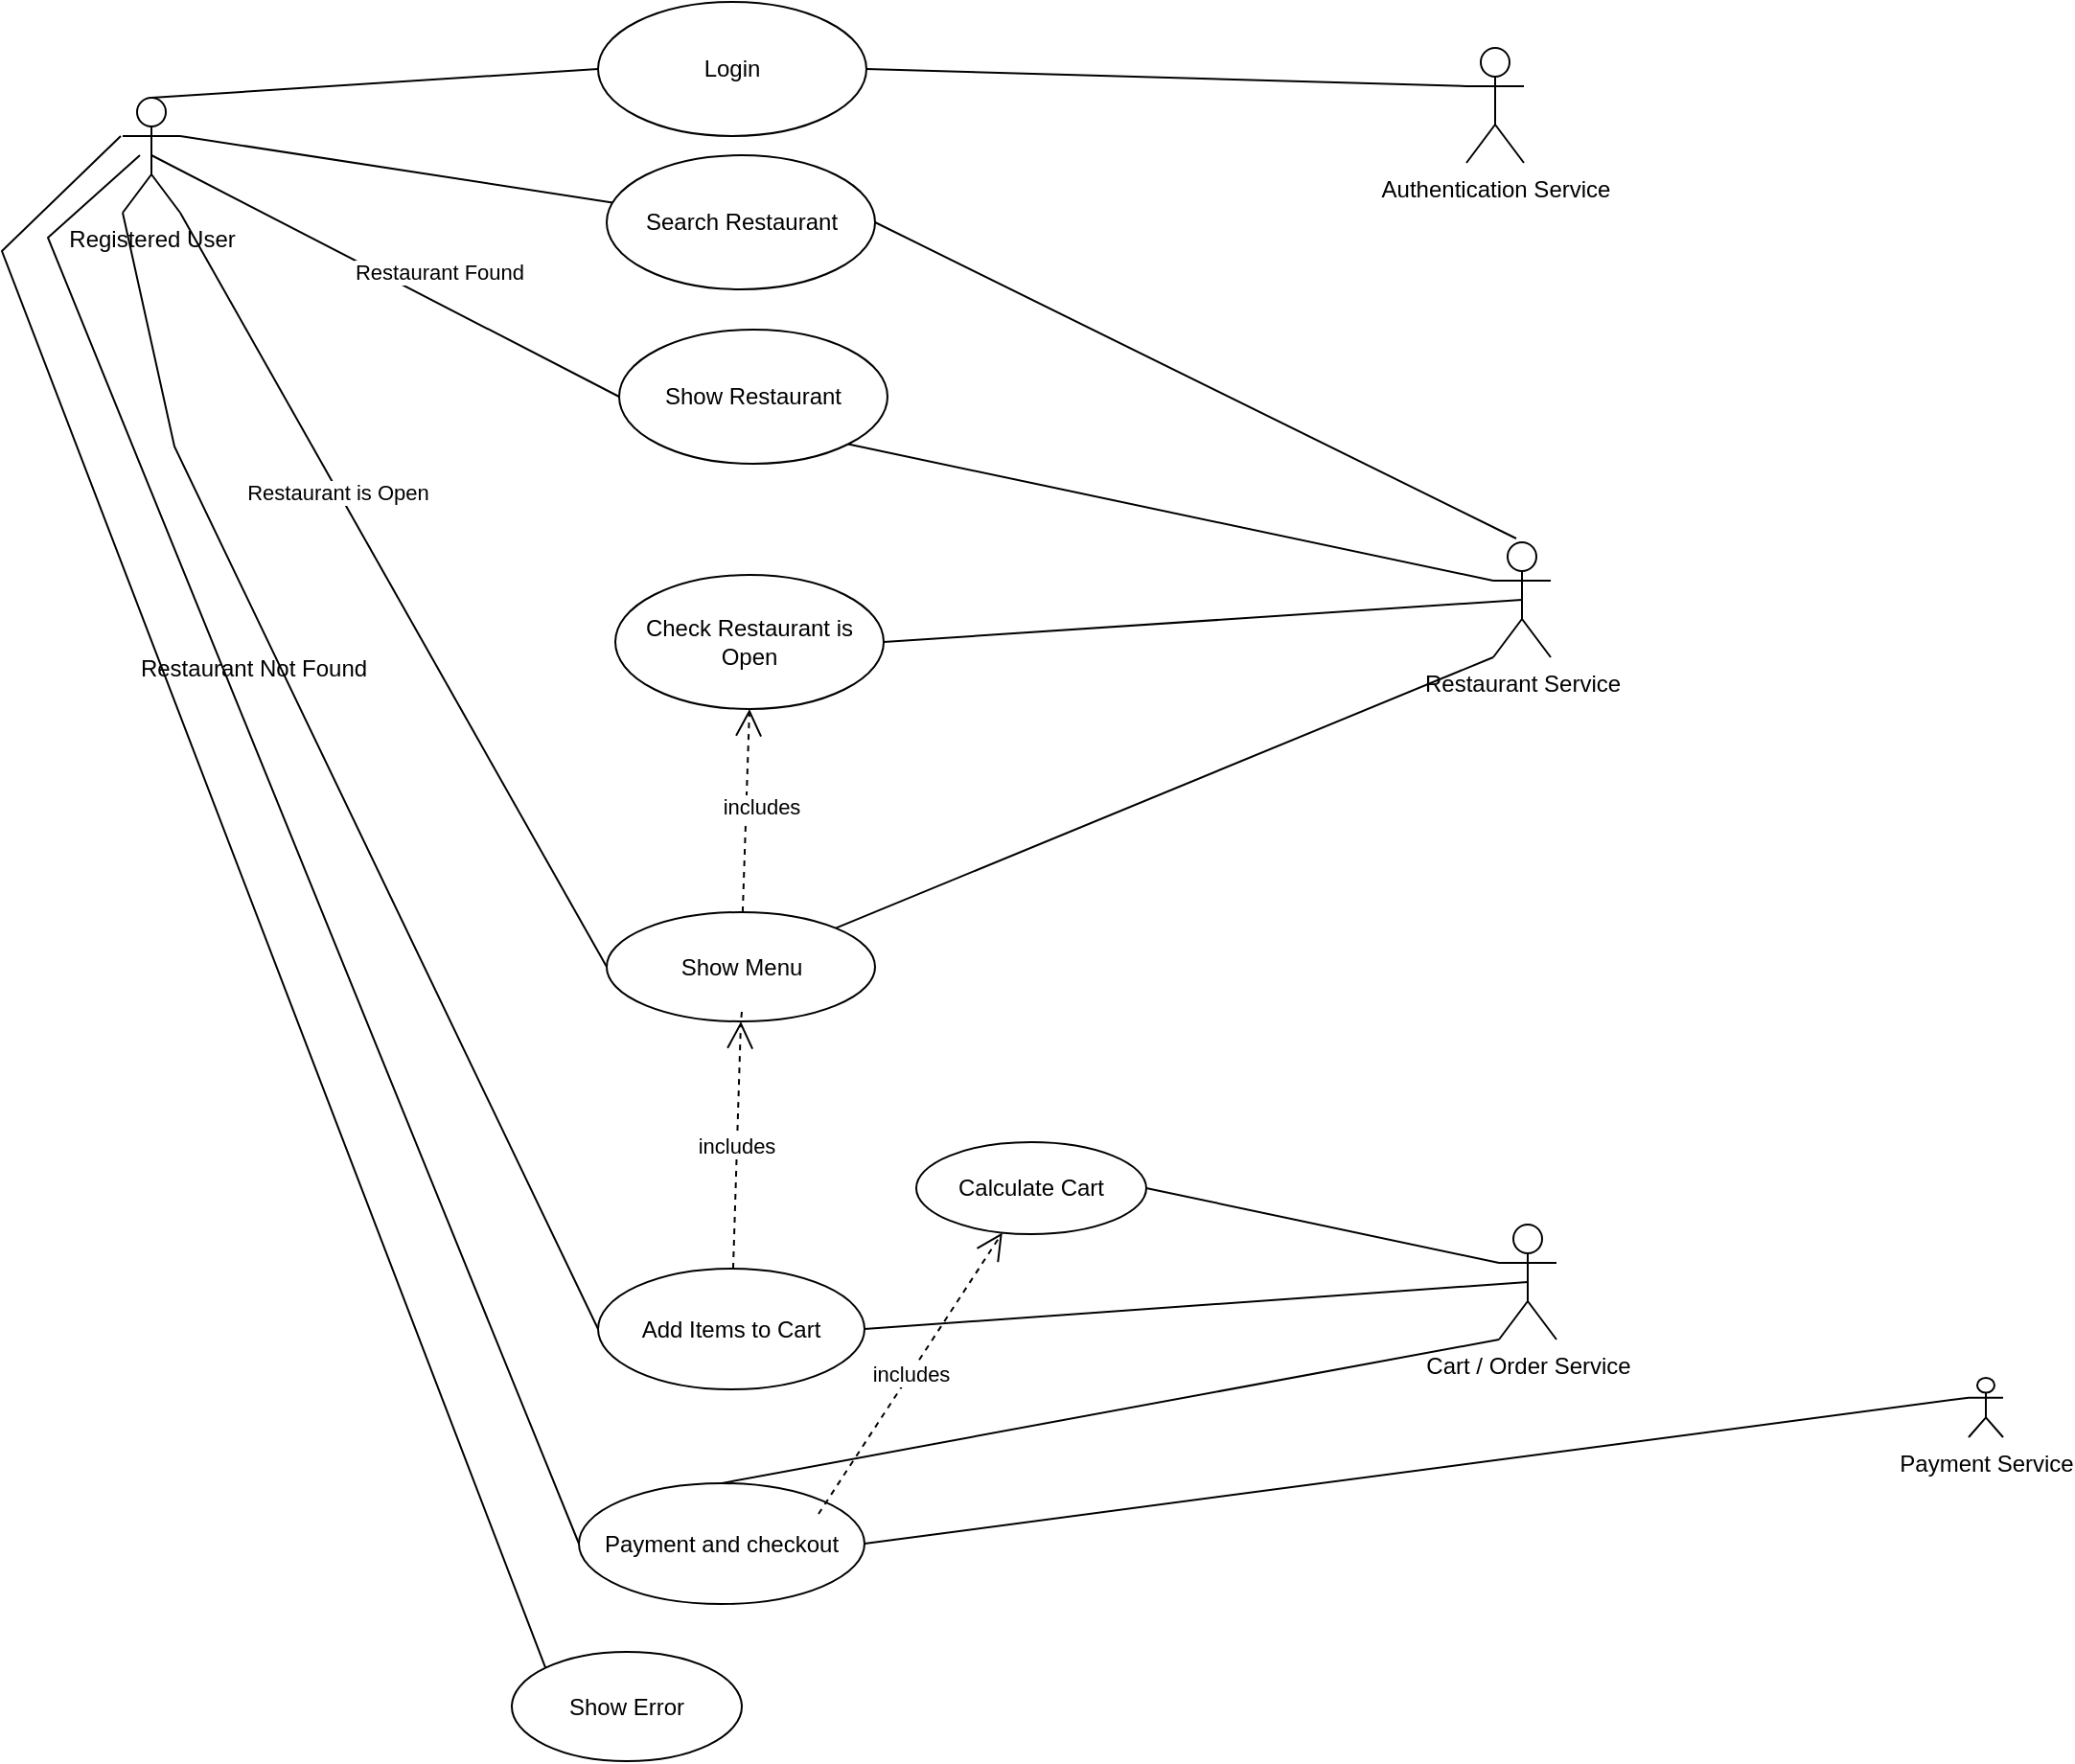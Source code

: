 <mxfile version="20.2.8" type="github">
  <diagram id="Gc56okPIPnoX1KRrJZP3" name="Page-2">
    <mxGraphModel dx="1967" dy="563" grid="0" gridSize="10" guides="1" tooltips="1" connect="1" arrows="1" fold="1" page="1" pageScale="1" pageWidth="850" pageHeight="1100" math="0" shadow="0">
      <root>
        <mxCell id="0" />
        <mxCell id="1" parent="0" />
        <mxCell id="q2nArMllGaRogXJ_JWfW-6" value="Registered User" style="shape=umlActor;verticalLabelPosition=bottom;verticalAlign=top;html=1;" parent="1" vertex="1">
          <mxGeometry x="-758" y="77" width="30" height="60" as="geometry" />
        </mxCell>
        <mxCell id="q2nArMllGaRogXJ_JWfW-7" value="Login" style="ellipse;whiteSpace=wrap;html=1;" parent="1" vertex="1">
          <mxGeometry x="-510" y="27" width="140" height="70" as="geometry" />
        </mxCell>
        <mxCell id="q2nArMllGaRogXJ_JWfW-13" value="Search Restaurant" style="ellipse;whiteSpace=wrap;html=1;" parent="1" vertex="1">
          <mxGeometry x="-505.5" y="107" width="140" height="70" as="geometry" />
        </mxCell>
        <mxCell id="q2nArMllGaRogXJ_JWfW-14" value="Show Restaurant" style="ellipse;whiteSpace=wrap;html=1;" parent="1" vertex="1">
          <mxGeometry x="-499" y="198" width="140" height="70" as="geometry" />
        </mxCell>
        <mxCell id="q2nArMllGaRogXJ_JWfW-21" value="" style="endArrow=none;html=1;rounded=0;entryX=1;entryY=0.5;entryDx=0;entryDy=0;" parent="1" target="q2nArMllGaRogXJ_JWfW-13" edge="1">
          <mxGeometry width="50" height="50" relative="1" as="geometry">
            <mxPoint x="-31" y="307" as="sourcePoint" />
            <mxPoint x="-312" y="204" as="targetPoint" />
            <Array as="points" />
          </mxGeometry>
        </mxCell>
        <mxCell id="q2nArMllGaRogXJ_JWfW-22" value="" style="endArrow=none;html=1;rounded=0;exitX=1;exitY=0.333;exitDx=0;exitDy=0;exitPerimeter=0;" parent="1" source="q2nArMllGaRogXJ_JWfW-6" target="q2nArMllGaRogXJ_JWfW-13" edge="1">
          <mxGeometry width="50" height="50" relative="1" as="geometry">
            <mxPoint x="-761" y="100" as="sourcePoint" />
            <mxPoint x="-444" y="237" as="targetPoint" />
            <Array as="points" />
          </mxGeometry>
        </mxCell>
        <mxCell id="q2nArMllGaRogXJ_JWfW-24" value="" style="endArrow=none;html=1;rounded=0;exitX=0.5;exitY=0;exitDx=0;exitDy=0;exitPerimeter=0;entryX=0;entryY=0.5;entryDx=0;entryDy=0;" parent="1" source="q2nArMllGaRogXJ_JWfW-6" target="q2nArMllGaRogXJ_JWfW-7" edge="1">
          <mxGeometry width="50" height="50" relative="1" as="geometry">
            <mxPoint x="-669" y="123" as="sourcePoint" />
            <mxPoint x="-513" y="121" as="targetPoint" />
          </mxGeometry>
        </mxCell>
        <mxCell id="q2nArMllGaRogXJ_JWfW-29" value="Restaurant Service" style="shape=umlActor;verticalLabelPosition=bottom;verticalAlign=top;html=1;" parent="1" vertex="1">
          <mxGeometry x="-43" y="309" width="30" height="60" as="geometry" />
        </mxCell>
        <mxCell id="q2nArMllGaRogXJ_JWfW-26" value="Check Restaurant is Open" style="ellipse;whiteSpace=wrap;html=1;" parent="1" vertex="1">
          <mxGeometry x="-501" y="326" width="140" height="70" as="geometry" />
        </mxCell>
        <mxCell id="q2nArMllGaRogXJ_JWfW-33" value="" style="endArrow=none;html=1;rounded=0;exitX=1;exitY=0.5;exitDx=0;exitDy=0;entryX=0.5;entryY=0.5;entryDx=0;entryDy=0;entryPerimeter=0;" parent="1" source="q2nArMllGaRogXJ_JWfW-26" target="q2nArMllGaRogXJ_JWfW-29" edge="1">
          <mxGeometry width="50" height="50" relative="1" as="geometry">
            <mxPoint x="-494" y="369" as="sourcePoint" />
            <mxPoint x="-45" y="399" as="targetPoint" />
            <Array as="points" />
          </mxGeometry>
        </mxCell>
        <mxCell id="q2nArMllGaRogXJ_JWfW-34" value="Show Error" style="ellipse;whiteSpace=wrap;html=1;" parent="1" vertex="1">
          <mxGeometry x="-555" y="888" width="120" height="57" as="geometry" />
        </mxCell>
        <mxCell id="q2nArMllGaRogXJ_JWfW-35" value="" style="endArrow=none;html=1;rounded=0;exitX=0;exitY=0;exitDx=0;exitDy=0;" parent="1" source="q2nArMllGaRogXJ_JWfW-34" edge="1">
          <mxGeometry width="50" height="50" relative="1" as="geometry">
            <mxPoint x="-469" y="1063" as="sourcePoint" />
            <mxPoint x="-759" y="97" as="targetPoint" />
            <Array as="points">
              <mxPoint x="-821" y="157" />
            </Array>
          </mxGeometry>
        </mxCell>
        <mxCell id="q2nArMllGaRogXJ_JWfW-36" value="" style="endArrow=none;html=1;rounded=0;exitX=0;exitY=0.5;exitDx=0;exitDy=0;entryX=0.5;entryY=0.5;entryDx=0;entryDy=0;entryPerimeter=0;" parent="1" source="q2nArMllGaRogXJ_JWfW-14" target="q2nArMllGaRogXJ_JWfW-6" edge="1">
          <mxGeometry width="50" height="50" relative="1" as="geometry">
            <mxPoint x="-526" y="278.5" as="sourcePoint" />
            <mxPoint x="-779" y="121" as="targetPoint" />
          </mxGeometry>
        </mxCell>
        <mxCell id="q2nArMllGaRogXJ_JWfW-37" value="Restaurant Found" style="edgeLabel;html=1;align=center;verticalAlign=middle;resizable=0;points=[];rotation=0;" parent="q2nArMllGaRogXJ_JWfW-36" vertex="1" connectable="0">
          <mxGeometry x="0.154" y="1" relative="1" as="geometry">
            <mxPoint x="47" y="7" as="offset" />
          </mxGeometry>
        </mxCell>
        <mxCell id="q2nArMllGaRogXJ_JWfW-38" value="includes" style="endArrow=open;endSize=12;dashed=1;html=1;rounded=0;entryX=0.5;entryY=1;entryDx=0;entryDy=0;startArrow=none;" parent="1" source="q2nArMllGaRogXJ_JWfW-28" target="q2nArMllGaRogXJ_JWfW-26" edge="1">
          <mxGeometry x="0.044" y="-8" width="160" relative="1" as="geometry">
            <mxPoint x="-435" y="554" as="sourcePoint" />
            <mxPoint x="-389" y="430" as="targetPoint" />
            <mxPoint as="offset" />
          </mxGeometry>
        </mxCell>
        <mxCell id="q2nArMllGaRogXJ_JWfW-39" value="Restaurant Not Found" style="text;html=1;align=center;verticalAlign=middle;resizable=0;points=[];autosize=1;strokeColor=none;fillColor=none;" parent="1" vertex="1">
          <mxGeometry x="-758" y="362" width="136" height="26" as="geometry" />
        </mxCell>
        <mxCell id="q2nArMllGaRogXJ_JWfW-40" value="" style="endArrow=none;html=1;rounded=0;exitX=1;exitY=0;exitDx=0;exitDy=0;entryX=0;entryY=1;entryDx=0;entryDy=0;entryPerimeter=0;" parent="1" source="q2nArMllGaRogXJ_JWfW-28" target="q2nArMllGaRogXJ_JWfW-29" edge="1">
          <mxGeometry width="50" height="50" relative="1" as="geometry">
            <mxPoint x="-494" y="573" as="sourcePoint" />
            <mxPoint x="-191" y="425" as="targetPoint" />
          </mxGeometry>
        </mxCell>
        <mxCell id="q2nArMllGaRogXJ_JWfW-41" value="Payment Service" style="shape=umlActor;verticalLabelPosition=bottom;verticalAlign=top;html=1;outlineConnect=0;" parent="1" vertex="1">
          <mxGeometry x="205" y="745" width="18" height="31" as="geometry" />
        </mxCell>
        <mxCell id="q2nArMllGaRogXJ_JWfW-43" value="Add Items to Cart" style="ellipse;whiteSpace=wrap;html=1;" parent="1" vertex="1">
          <mxGeometry x="-510" y="688" width="139" height="63" as="geometry" />
        </mxCell>
        <mxCell id="q2nArMllGaRogXJ_JWfW-44" value="Payment and checkout" style="ellipse;whiteSpace=wrap;html=1;" parent="1" vertex="1">
          <mxGeometry x="-520" y="800" width="149" height="63" as="geometry" />
        </mxCell>
        <mxCell id="q2nArMllGaRogXJ_JWfW-45" value="" style="endArrow=none;html=1;rounded=0;exitX=1;exitY=0.5;exitDx=0;exitDy=0;entryX=0;entryY=0.333;entryDx=0;entryDy=0;entryPerimeter=0;" parent="1" source="q2nArMllGaRogXJ_JWfW-44" target="q2nArMllGaRogXJ_JWfW-41" edge="1">
          <mxGeometry width="50" height="50" relative="1" as="geometry">
            <mxPoint x="-491" y="677" as="sourcePoint" />
            <mxPoint x="21" y="529" as="targetPoint" />
            <Array as="points" />
          </mxGeometry>
        </mxCell>
        <mxCell id="q2nArMllGaRogXJ_JWfW-46" value="Cart / Order Service" style="shape=umlActor;verticalLabelPosition=bottom;verticalAlign=top;html=1;outlineConnect=0;" parent="1" vertex="1">
          <mxGeometry x="-40" y="665" width="30" height="60" as="geometry" />
        </mxCell>
        <mxCell id="q2nArMllGaRogXJ_JWfW-49" value="" style="endArrow=none;html=1;rounded=0;exitX=1;exitY=0.5;exitDx=0;exitDy=0;entryX=0.5;entryY=0.5;entryDx=0;entryDy=0;entryPerimeter=0;" parent="1" source="q2nArMllGaRogXJ_JWfW-43" target="q2nArMllGaRogXJ_JWfW-46" edge="1">
          <mxGeometry width="50" height="50" relative="1" as="geometry">
            <mxPoint x="-372" y="677" as="sourcePoint" />
            <mxPoint x="-313" y="619" as="targetPoint" />
          </mxGeometry>
        </mxCell>
        <mxCell id="q2nArMllGaRogXJ_JWfW-55" value="includes" style="endArrow=open;endSize=12;dashed=1;html=1;rounded=0;entryX=0.5;entryY=1;entryDx=0;entryDy=0;" parent="1" target="q2nArMllGaRogXJ_JWfW-28" edge="1" source="q2nArMllGaRogXJ_JWfW-43">
          <mxGeometry width="160" relative="1" as="geometry">
            <mxPoint x="-439" y="656" as="sourcePoint" />
            <mxPoint x="-318" y="633" as="targetPoint" />
          </mxGeometry>
        </mxCell>
        <mxCell id="q2nArMllGaRogXJ_JWfW-57" value="" style="endArrow=none;html=1;rounded=0;entryX=0;entryY=0.333;entryDx=0;entryDy=0;entryPerimeter=0;exitX=1;exitY=1;exitDx=0;exitDy=0;" parent="1" source="q2nArMllGaRogXJ_JWfW-14" target="q2nArMllGaRogXJ_JWfW-29" edge="1">
          <mxGeometry width="50" height="50" relative="1" as="geometry">
            <mxPoint x="-389" y="341" as="sourcePoint" />
            <mxPoint x="-373" y="265" as="targetPoint" />
          </mxGeometry>
        </mxCell>
        <mxCell id="q2nArMllGaRogXJ_JWfW-60" value="Calculate Cart" style="ellipse;whiteSpace=wrap;html=1;" parent="1" vertex="1">
          <mxGeometry x="-344" y="622" width="120" height="48" as="geometry" />
        </mxCell>
        <mxCell id="q2nArMllGaRogXJ_JWfW-61" value="" style="endArrow=none;html=1;rounded=0;exitX=1;exitY=0.5;exitDx=0;exitDy=0;entryX=0;entryY=0.333;entryDx=0;entryDy=0;entryPerimeter=0;" parent="1" source="q2nArMllGaRogXJ_JWfW-60" target="q2nArMllGaRogXJ_JWfW-46" edge="1">
          <mxGeometry width="50" height="50" relative="1" as="geometry">
            <mxPoint x="-336" y="545" as="sourcePoint" />
            <mxPoint x="-286" y="495" as="targetPoint" />
          </mxGeometry>
        </mxCell>
        <mxCell id="tZGsmKyS86-NFp1TD-Wt-2" value="" style="endArrow=none;html=1;rounded=0;entryX=0;entryY=0.5;entryDx=0;entryDy=0;exitX=1;exitY=1;exitDx=0;exitDy=0;exitPerimeter=0;" parent="1" source="q2nArMllGaRogXJ_JWfW-6" target="q2nArMllGaRogXJ_JWfW-28" edge="1">
          <mxGeometry width="50" height="50" relative="1" as="geometry">
            <mxPoint x="-751" y="171" as="sourcePoint" />
            <mxPoint x="-503" y="131" as="targetPoint" />
          </mxGeometry>
        </mxCell>
        <mxCell id="tZGsmKyS86-NFp1TD-Wt-6" value="Restaurant is Open" style="edgeLabel;html=1;align=center;verticalAlign=middle;resizable=0;points=[];" parent="tZGsmKyS86-NFp1TD-Wt-2" vertex="1" connectable="0">
          <mxGeometry x="-0.266" relative="1" as="geometry">
            <mxPoint y="1" as="offset" />
          </mxGeometry>
        </mxCell>
        <mxCell id="tZGsmKyS86-NFp1TD-Wt-4" value="" style="endArrow=none;html=1;rounded=0;entryX=0;entryY=0.5;entryDx=0;entryDy=0;exitX=0;exitY=1;exitDx=0;exitDy=0;exitPerimeter=0;" parent="1" source="q2nArMllGaRogXJ_JWfW-6" target="q2nArMllGaRogXJ_JWfW-43" edge="1">
          <mxGeometry width="50" height="50" relative="1" as="geometry">
            <mxPoint x="-757" y="172" as="sourcePoint" />
            <mxPoint x="-500" y="594.5" as="targetPoint" />
            <Array as="points">
              <mxPoint x="-731" y="259" />
            </Array>
          </mxGeometry>
        </mxCell>
        <mxCell id="q2nArMllGaRogXJ_JWfW-28" value="Show Menu" style="ellipse;whiteSpace=wrap;html=1;" parent="1" vertex="1">
          <mxGeometry x="-505.5" y="502" width="140" height="57" as="geometry" />
        </mxCell>
        <mxCell id="tZGsmKyS86-NFp1TD-Wt-5" value="" style="endArrow=none;endSize=12;dashed=1;html=1;rounded=0;entryX=0.5;entryY=1;entryDx=0;entryDy=0;" parent="1" target="q2nArMllGaRogXJ_JWfW-28" edge="1">
          <mxGeometry x="0.044" y="-8" width="160" relative="1" as="geometry">
            <mxPoint x="-435" y="554" as="sourcePoint" />
            <mxPoint x="-428" y="366" as="targetPoint" />
            <mxPoint as="offset" />
          </mxGeometry>
        </mxCell>
        <mxCell id="IdM1iA51pOm11jr_5AqM-4" value="Authentication Service" style="shape=umlActor;verticalLabelPosition=bottom;verticalAlign=top;html=1;" vertex="1" parent="1">
          <mxGeometry x="-57" y="51" width="30" height="60" as="geometry" />
        </mxCell>
        <mxCell id="IdM1iA51pOm11jr_5AqM-8" value="" style="endArrow=none;html=1;rounded=0;entryX=1;entryY=0.5;entryDx=0;entryDy=0;exitX=0;exitY=0.333;exitDx=0;exitDy=0;exitPerimeter=0;" edge="1" parent="1" source="IdM1iA51pOm11jr_5AqM-4" target="q2nArMllGaRogXJ_JWfW-7">
          <mxGeometry width="50" height="50" relative="1" as="geometry">
            <mxPoint x="-21" y="317" as="sourcePoint" />
            <mxPoint x="-355.5" y="152" as="targetPoint" />
            <Array as="points" />
          </mxGeometry>
        </mxCell>
        <mxCell id="IdM1iA51pOm11jr_5AqM-15" value="includes" style="endArrow=open;endSize=12;dashed=1;html=1;rounded=0;exitX=0.839;exitY=0.254;exitDx=0;exitDy=0;exitPerimeter=0;" edge="1" parent="1" source="q2nArMllGaRogXJ_JWfW-44" target="q2nArMllGaRogXJ_JWfW-60">
          <mxGeometry width="160" relative="1" as="geometry">
            <mxPoint x="-320" y="591" as="sourcePoint" />
            <mxPoint x="-425.5" y="569" as="targetPoint" />
          </mxGeometry>
        </mxCell>
        <mxCell id="IdM1iA51pOm11jr_5AqM-18" value="" style="endArrow=none;html=1;rounded=0;exitX=0;exitY=0.5;exitDx=0;exitDy=0;" edge="1" parent="1" source="q2nArMllGaRogXJ_JWfW-44">
          <mxGeometry width="50" height="50" relative="1" as="geometry">
            <mxPoint x="-528.448" y="906.845" as="sourcePoint" />
            <mxPoint x="-749" y="107" as="targetPoint" />
            <Array as="points">
              <mxPoint x="-797" y="150" />
            </Array>
          </mxGeometry>
        </mxCell>
        <mxCell id="IdM1iA51pOm11jr_5AqM-19" value="" style="endArrow=none;html=1;rounded=0;exitX=0.5;exitY=0;exitDx=0;exitDy=0;entryX=0;entryY=1;entryDx=0;entryDy=0;entryPerimeter=0;" edge="1" parent="1" source="q2nArMllGaRogXJ_JWfW-44" target="q2nArMllGaRogXJ_JWfW-46">
          <mxGeometry width="50" height="50" relative="1" as="geometry">
            <mxPoint x="-361.0" y="841.5" as="sourcePoint" />
            <mxPoint x="215" y="765.333" as="targetPoint" />
            <Array as="points" />
          </mxGeometry>
        </mxCell>
      </root>
    </mxGraphModel>
  </diagram>
</mxfile>
